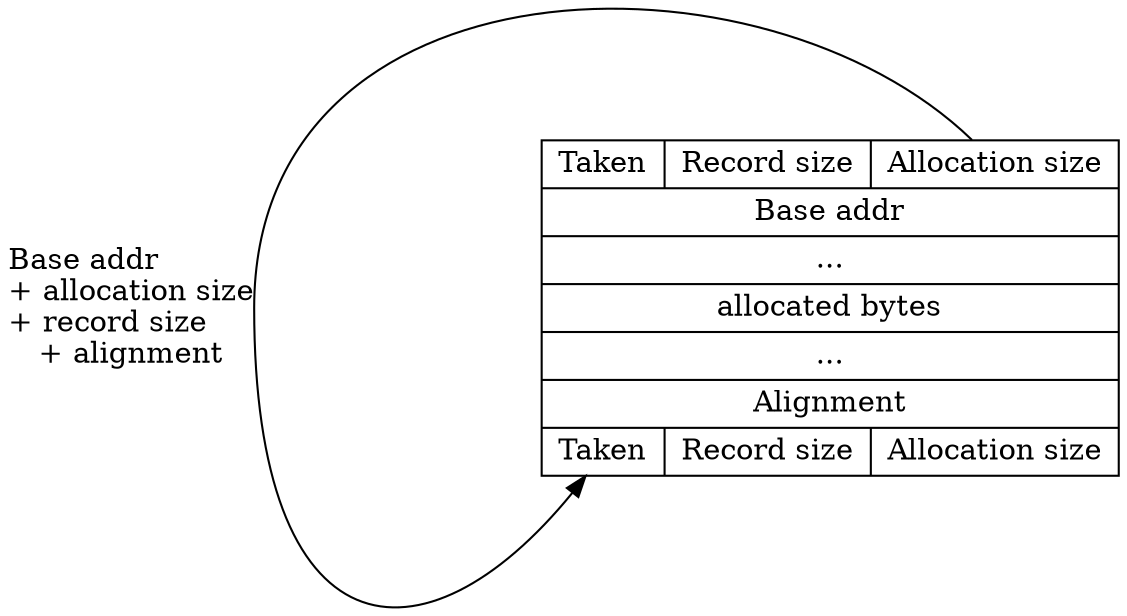 digraph Memory {
  node [shape=record];
  rankdir=LR;
  root [label="
  {Taken|Record size|<f0>Allocation size}
  |Base addr|...|allocated bytes|...| Alignment
  |{<f1>Taken|Record size|Allocation size}"]
  root:f0 -> root:f1 [label="Base addr\l+ allocation size\l+ record size\l+ alignment"]
}